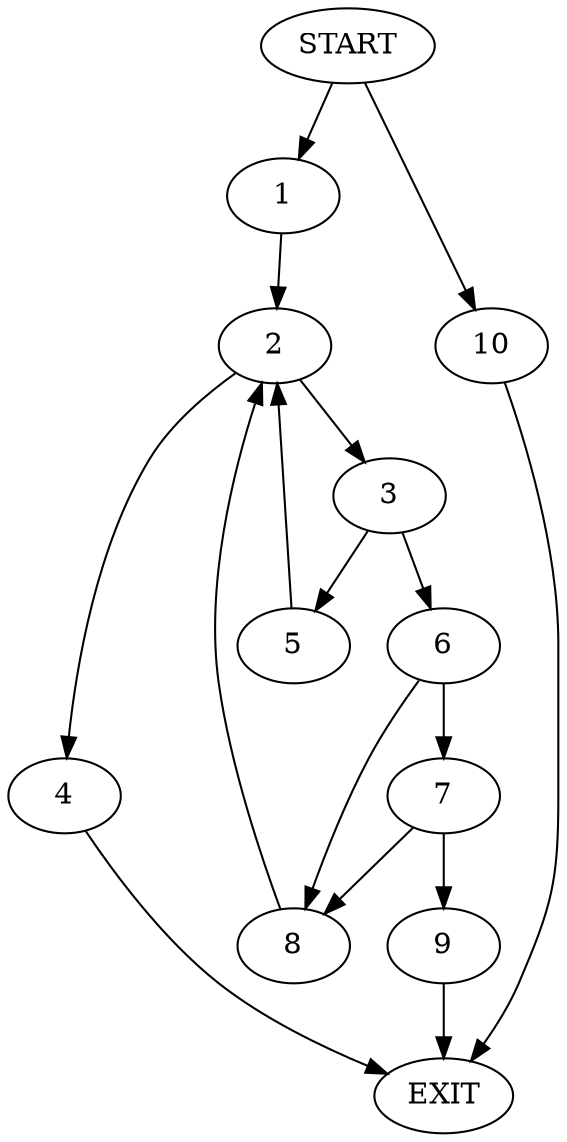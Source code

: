 digraph {
0 [label="START"]
11 [label="EXIT"]
0 -> 1
1 -> 2
2 -> 3
2 -> 4
3 -> 5
3 -> 6
4 -> 11
6 -> 7
6 -> 8
5 -> 2
7 -> 8
7 -> 9
8 -> 2
9 -> 11
0 -> 10
10 -> 11
}
